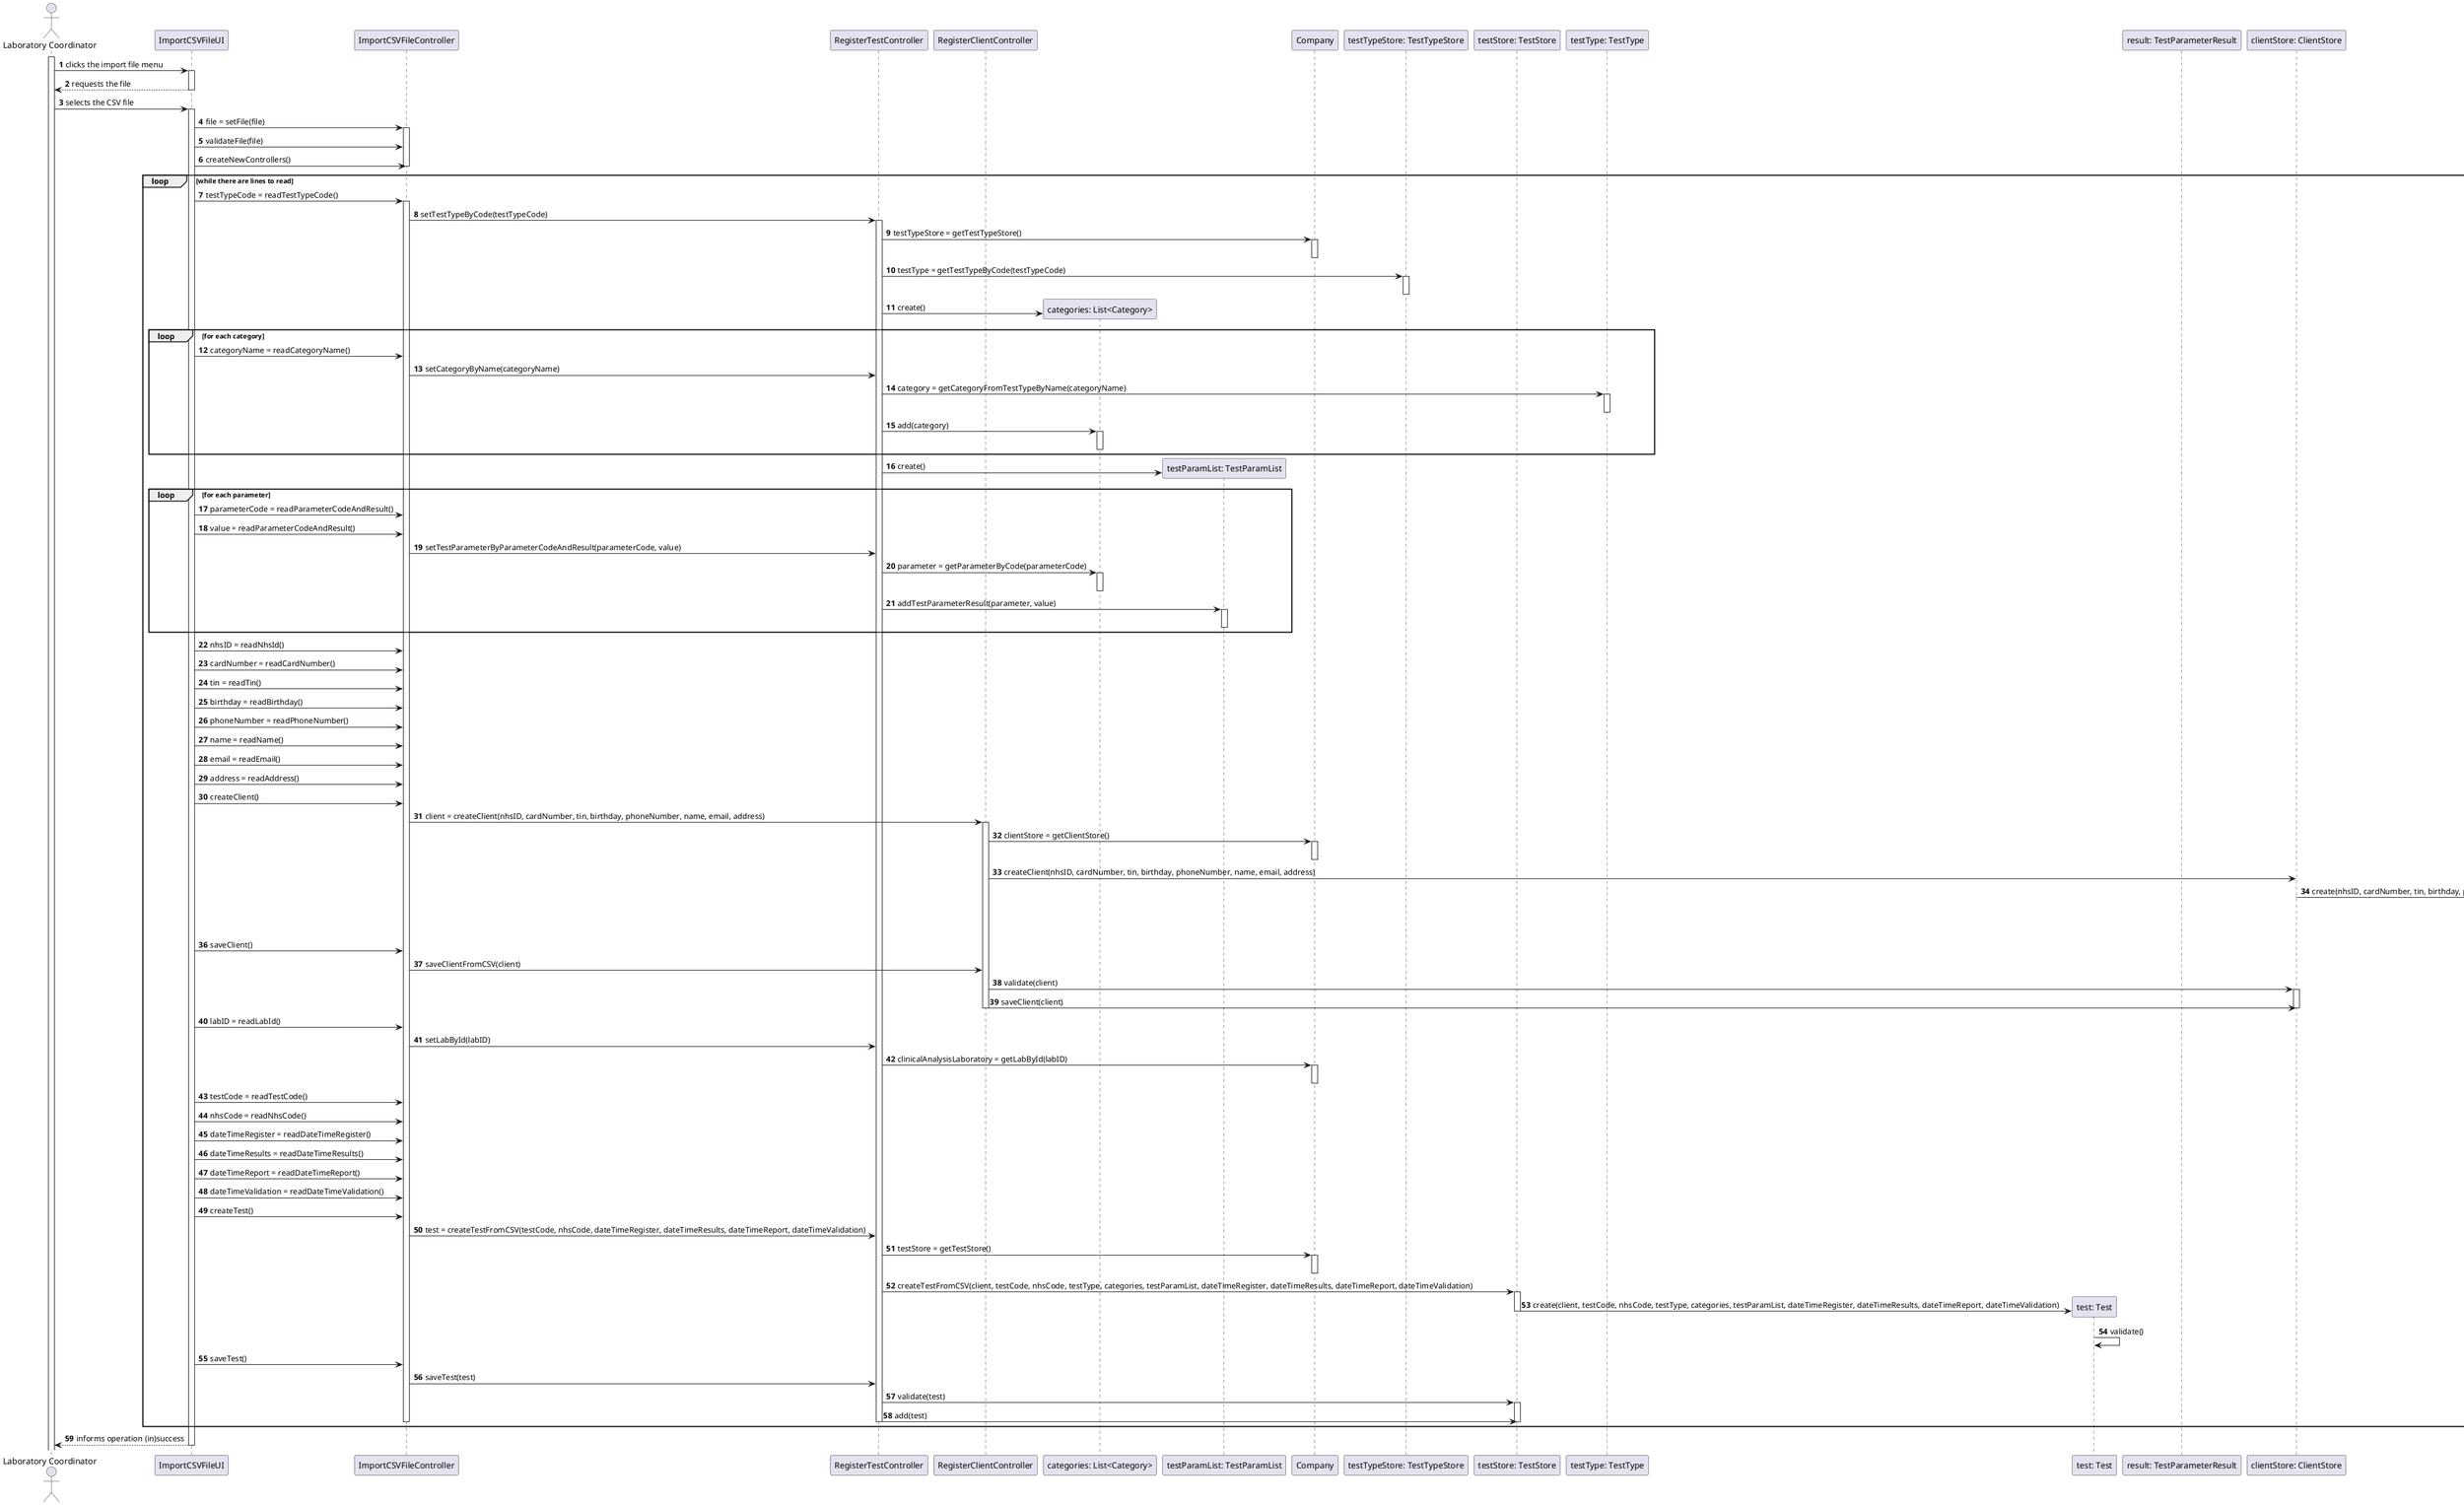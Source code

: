 @startuml

autonumber

actor "Laboratory Coordinator" as lc

participant ImportCSVFileUI as icfu
participant ImportCSVFileController as icfc
participant RegisterTestController as rtc
participant RegisterClientController as rcc
participant "categories: List<Category>" as categories
participant "testParamList: TestParamList" as tpl
participant Company
participant "testTypeStore: TestTypeStore" as tts
participant "testStore: TestStore" as ts
participant "testType: TestType" as tt
participant "test: Test" as Test
participant "result: TestParameterResult"
participant "clientStore: ClientStore" as cs
participant "client: Client" as client
activate lc


lc -> icfu: clicks the import file menu
activate icfu


icfu -[dotted]> lc: requests the file
deactivate icfu


lc -> icfu: selects the CSV file
activate icfu

icfu -> icfc: file = setFile(file)
activate icfc
icfu -> icfc: validateFile(file)
icfu -> icfc: createNewControllers()
deactivate icfc


loop while there are lines to read
icfu -> icfc: testTypeCode = readTestTypeCode()
activate icfc
icfc -> rtc: setTestTypeByCode(testTypeCode)
activate rtc
rtc -> Company: testTypeStore = getTestTypeStore()
activate Company
deactivate Company

rtc -> tts: testType = getTestTypeByCode(testTypeCode)
activate tts
deactivate tts

create categories
rtc -> categories: create()

loop for each category
icfu -> icfc: categoryName = readCategoryName()
icfc -> rtc: setCategoryByName(categoryName)
rtc -> tt: category = getCategoryFromTestTypeByName(categoryName)
activate tt
deactivate tt

rtc -> categories: add(category)
activate categories
deactivate categories
end loop

create tpl
rtc -> tpl: create()


loop for each parameter
icfu -> icfc: parameterCode = readParameterCodeAndResult()
icfu -> icfc: value = readParameterCodeAndResult()
icfc -> rtc: setTestParameterByParameterCodeAndResult(parameterCode, value)
rtc -> categories: parameter = getParameterByCode(parameterCode)
activate categories
deactivate categories
rtc -> tpl: addTestParameterResult(parameter, value)
activate tpl
deactivate tpl
end loop
icfu -> icfc: nhsID = readNhsId()
icfu -> icfc: cardNumber = readCardNumber()
icfu -> icfc: tin = readTin()
icfu -> icfc: birthday = readBirthday()
icfu -> icfc: phoneNumber = readPhoneNumber()
icfu -> icfc: name = readName()
icfu -> icfc: email = readEmail()
icfu -> icfc: address = readAddress()
icfu -> icfc: createClient()


icfc -> rcc: client = createClient(nhsID, cardNumber, tin, birthday, phoneNumber, name, email, address)
activate rcc
rcc -> Company: clientStore = getClientStore()
activate Company
deactivate Company
rcc -> cs: createClient(nhsID, cardNumber, tin, birthday, phoneNumber, name, email, address)

create client
cs -> client: create(nhsID, cardNumber, tin, birthday, phoneNumber, name, email, address)
client -> client: validate()


icfu -> icfc: saveClient()
icfc -> rcc: saveClientFromCSV(client)

rcc -> cs: validate(client)
activate cs
rcc -> cs: saveClient(client)
deactivate cs
deactivate rcc

icfu -> icfc: labID = readLabId()
icfc -> rtc: setLabById(labID)
rtc -> Company: clinicalAnalysisLaboratory = getLabById(labID)
activate Company
deactivate Company

icfu -> icfc: testCode = readTestCode()
icfu -> icfc: nhsCode = readNhsCode()
icfu -> icfc: dateTimeRegister = readDateTimeRegister()
icfu -> icfc: dateTimeResults = readDateTimeResults()
icfu -> icfc: dateTimeReport = readDateTimeReport()
icfu -> icfc: dateTimeValidation = readDateTimeValidation()
icfu -> icfc: createTest()
icfc -> rtc: test = createTestFromCSV(testCode, nhsCode, dateTimeRegister, dateTimeResults, dateTimeReport, dateTimeValidation)

rtc -> Company: testStore = getTestStore()
activate Company
deactivate Company
rtc -> ts: createTestFromCSV(client, testCode, nhsCode, testType, categories, testParamList, dateTimeRegister, dateTimeResults, dateTimeReport, dateTimeValidation)
activate ts

create Test
ts -> Test: create(client, testCode, nhsCode, testType, categories, testParamList, dateTimeRegister, dateTimeResults, dateTimeReport, dateTimeValidation)
deactivate ts


Test -> Test: validate()

icfu -> icfc: saveTest()
icfc -> rtc: saveTest(test)




rtc -> ts: validate(test)
activate ts
rtc -> ts: add(test)
deactivate ts

deactivate icfc
deactivate rtc


end loop

icfu -[dotted]> lc: informs operation (in)success
deactivate icfu


@enduml
